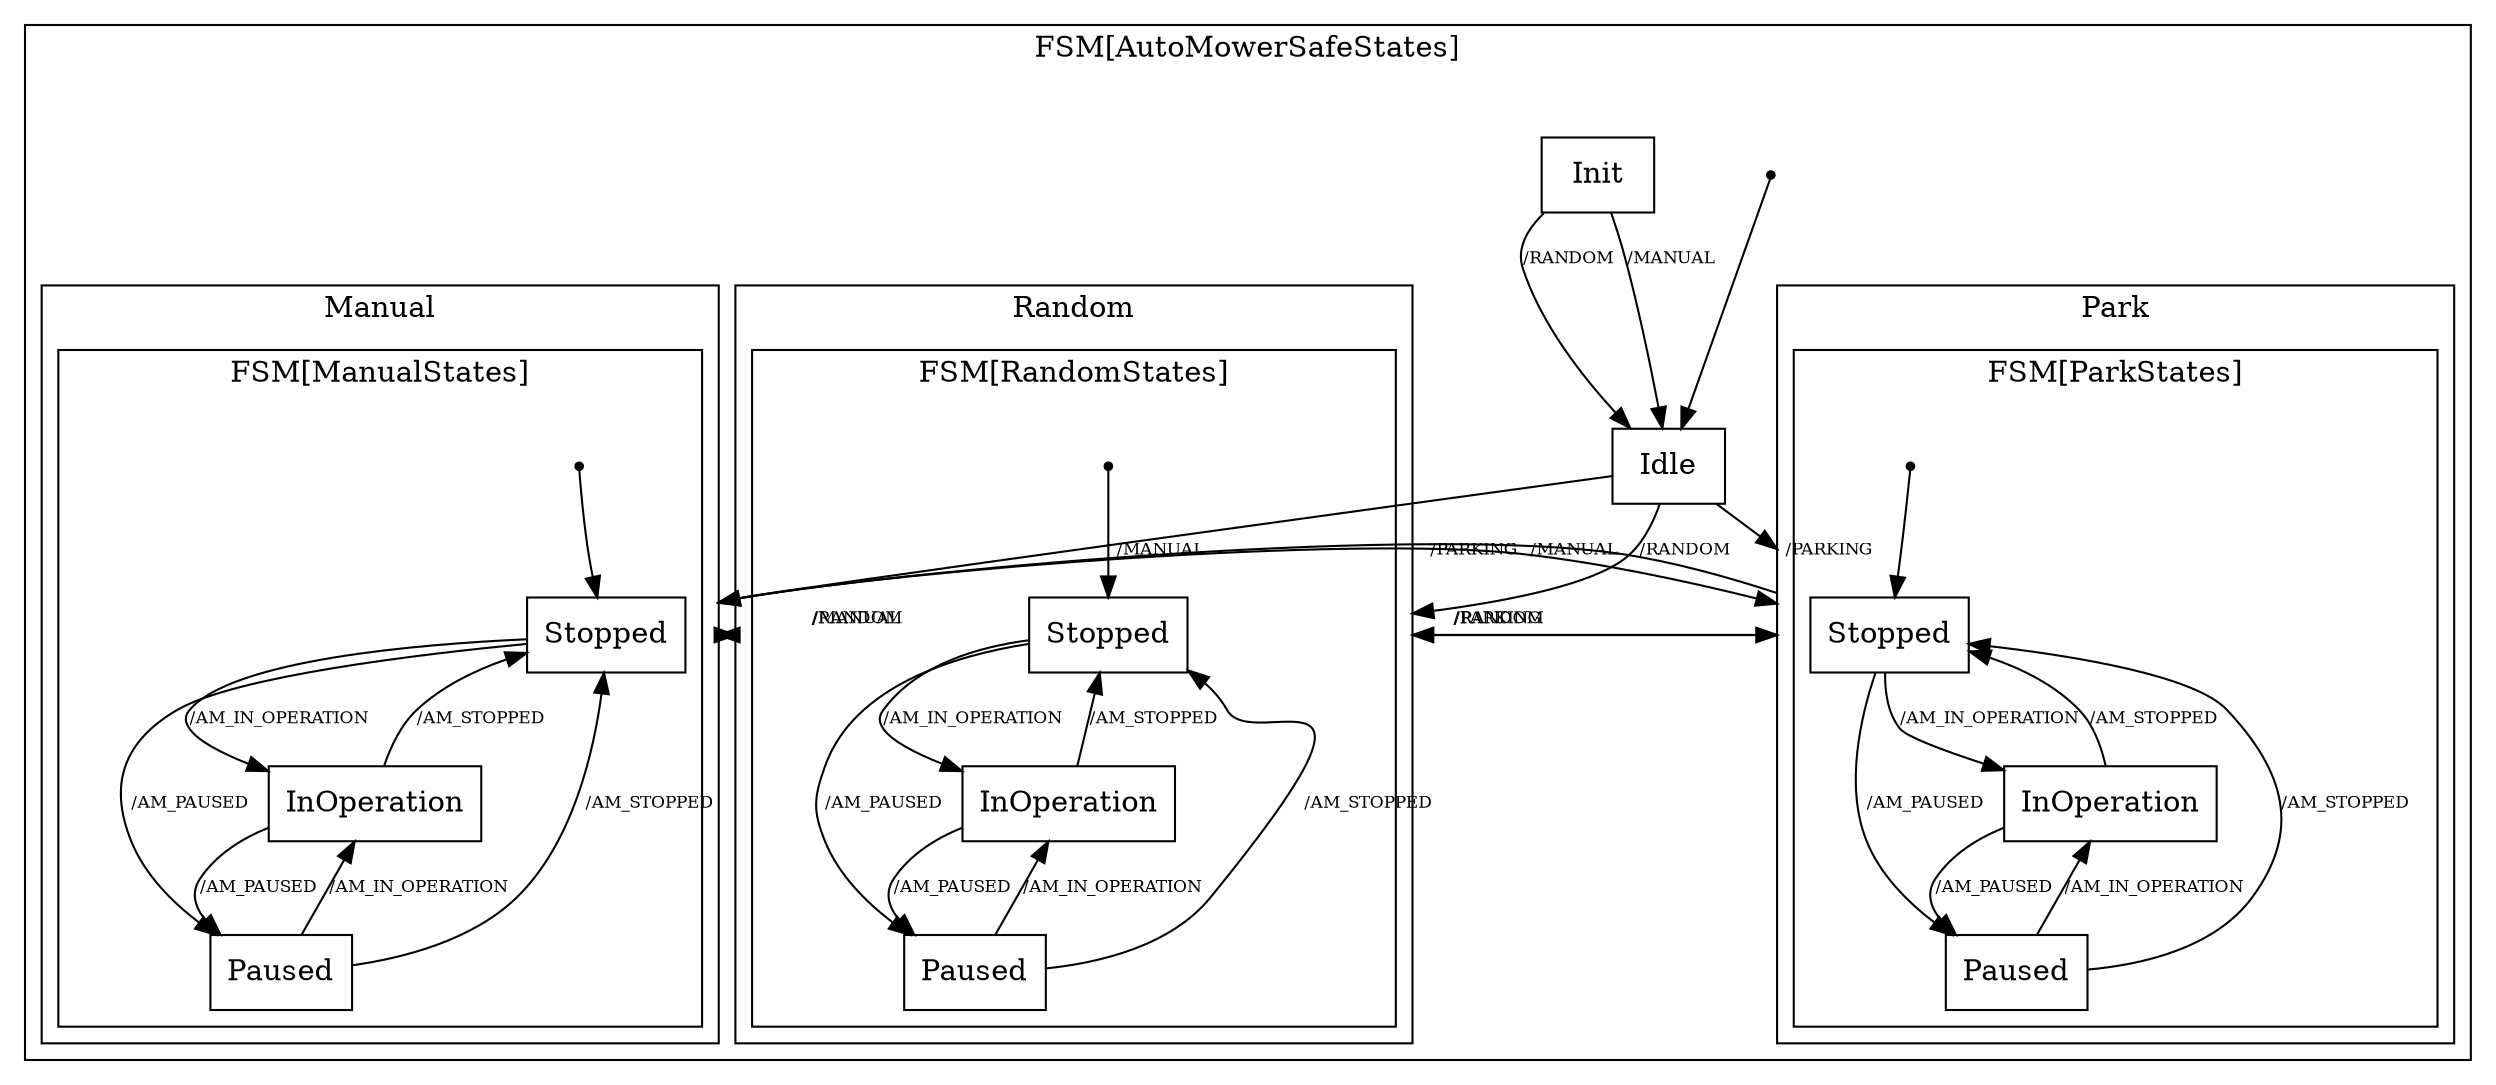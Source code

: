 digraph G {
compound=true;
node [shape=box];
subgraph cluster_4 {
URL="/AutoMowerSafeStates";
label="FSM[AutoMowerSafeStates]";
"4start" [shape=point];
5 [URL="/AutoMowerSafeStates/Idle", label=Idle];
6 [URL="/AutoMowerSafeStates/Init", label=Init];
subgraph cluster_7 {
URL="/AutoMowerSafeStates/Manual";
label=Manual;
subgraph cluster_8 {
URL="/AutoMowerSafeStates/Manual/ManualStates";
label="FSM[ManualStates]";
"8start" [shape=point];
9 [URL="/AutoMowerSafeStates/Manual/ManualStates/Stopped", label=Stopped];
10 [URL="/AutoMowerSafeStates/Manual/ManualStates/InOperation", label=InOperation];
11 [URL="/AutoMowerSafeStates/Manual/ManualStates/Paused", label=Paused];
}

}

subgraph cluster_12 {
URL="/AutoMowerSafeStates/Random";
label=Random;
subgraph cluster_13 {
URL="/AutoMowerSafeStates/Random/RandomStates";
label="FSM[RandomStates]";
"13start" [shape=point];
14 [URL="/AutoMowerSafeStates/Random/RandomStates/Stopped", label=Stopped];
15 [URL="/AutoMowerSafeStates/Random/RandomStates/InOperation", label=InOperation];
16 [URL="/AutoMowerSafeStates/Random/RandomStates/Paused", label=Paused];
}

}

subgraph cluster_17 {
URL="/AutoMowerSafeStates/Park";
label=Park;
subgraph cluster_18 {
URL="/AutoMowerSafeStates/Park/ParkStates";
label="FSM[ParkStates]";
"18start" [shape=point];
19 [URL="/AutoMowerSafeStates/Park/ParkStates/Stopped", label=Stopped];
20 [URL="/AutoMowerSafeStates/Park/ParkStates/InOperation", label=InOperation];
21 [URL="/AutoMowerSafeStates/Park/ParkStates/Paused", label=Paused];
}

}

}

"4start" -> 5  [fontsize=8];
5 -> 9  [fontsize=8, label="/MANUAL", lhead=cluster_7];
5 -> 14  [fontsize=8, label="/RANDOM", lhead=cluster_12];
5 -> 19  [fontsize=8, label="/PARKING", lhead=cluster_17];
6 -> 5  [fontsize=8, label="/MANUAL"];
6 -> 5  [fontsize=8, label="/RANDOM"];
9 -> 14  [fontsize=8, label="/RANDOM", lhead=cluster_12, ltail=cluster_7];
9 -> 19  [fontsize=8, label="/PARKING", lhead=cluster_17, ltail=cluster_7];
"8start" -> 9  [fontsize=8];
9 -> 10  [fontsize=8, label="/AM_IN_OPERATION"];
9 -> 11  [fontsize=8, label="/AM_PAUSED"];
10 -> 9  [fontsize=8, label="/AM_STOPPED"];
10 -> 11  [fontsize=8, label="/AM_PAUSED"];
11 -> 9  [fontsize=8, label="/AM_STOPPED"];
11 -> 10  [fontsize=8, label="/AM_IN_OPERATION"];
14 -> 9  [fontsize=8, label="/MANUAL", lhead=cluster_7, ltail=cluster_12];
14 -> 19  [fontsize=8, label="/PARKING", lhead=cluster_17, ltail=cluster_12];
"13start" -> 14  [fontsize=8];
14 -> 15  [fontsize=8, label="/AM_IN_OPERATION"];
14 -> 16  [fontsize=8, label="/AM_PAUSED"];
15 -> 14  [fontsize=8, label="/AM_STOPPED"];
15 -> 16  [fontsize=8, label="/AM_PAUSED"];
16 -> 14  [fontsize=8, label="/AM_STOPPED"];
16 -> 15  [fontsize=8, label="/AM_IN_OPERATION"];
19 -> 9  [fontsize=8, label="/MANUAL", lhead=cluster_7, ltail=cluster_17];
19 -> 14  [fontsize=8, label="/RANDOM", lhead=cluster_12, ltail=cluster_17];
"18start" -> 19  [fontsize=8];
19 -> 20  [fontsize=8, label="/AM_IN_OPERATION"];
19 -> 21  [fontsize=8, label="/AM_PAUSED"];
20 -> 19  [fontsize=8, label="/AM_STOPPED"];
20 -> 21  [fontsize=8, label="/AM_PAUSED"];
21 -> 19  [fontsize=8, label="/AM_STOPPED"];
21 -> 20  [fontsize=8, label="/AM_IN_OPERATION"];
}
